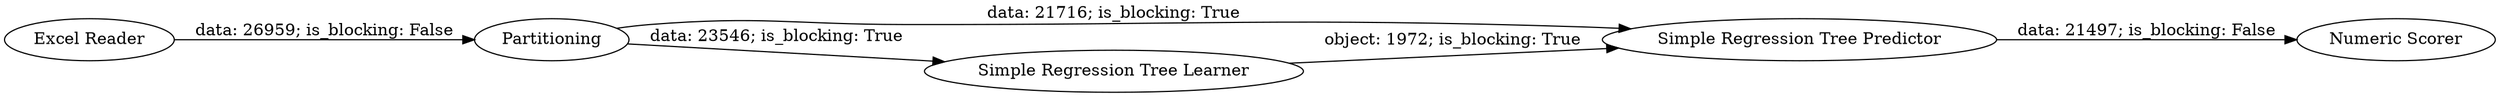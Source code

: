 digraph {
	"7583846912322549982_4" [label="Simple Regression Tree Predictor"]
	"7583846912322549982_1" [label="Excel Reader"]
	"7583846912322549982_3" [label="Simple Regression Tree Learner"]
	"7583846912322549982_2" [label=Partitioning]
	"7583846912322549982_5" [label="Numeric Scorer"]
	"7583846912322549982_2" -> "7583846912322549982_4" [label="data: 21716; is_blocking: True"]
	"7583846912322549982_1" -> "7583846912322549982_2" [label="data: 26959; is_blocking: False"]
	"7583846912322549982_2" -> "7583846912322549982_3" [label="data: 23546; is_blocking: True"]
	"7583846912322549982_4" -> "7583846912322549982_5" [label="data: 21497; is_blocking: False"]
	"7583846912322549982_3" -> "7583846912322549982_4" [label="object: 1972; is_blocking: True"]
	rankdir=LR
}
